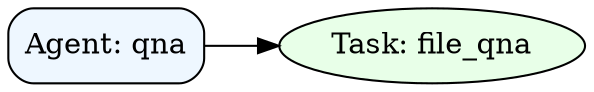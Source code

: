 digraph G {
  rankdir=LR;
  node [shape=box, style=rounded];
  "qna" [label="Agent: qna", shape=box, style="rounded,filled", fillcolor="#eef7ff"];
  "task::qna::file_qna" [label="Task: file_qna", shape=oval, style=filled, fillcolor="#e8ffe8"];
  "qna" -> "task::qna::file_qna";
}
